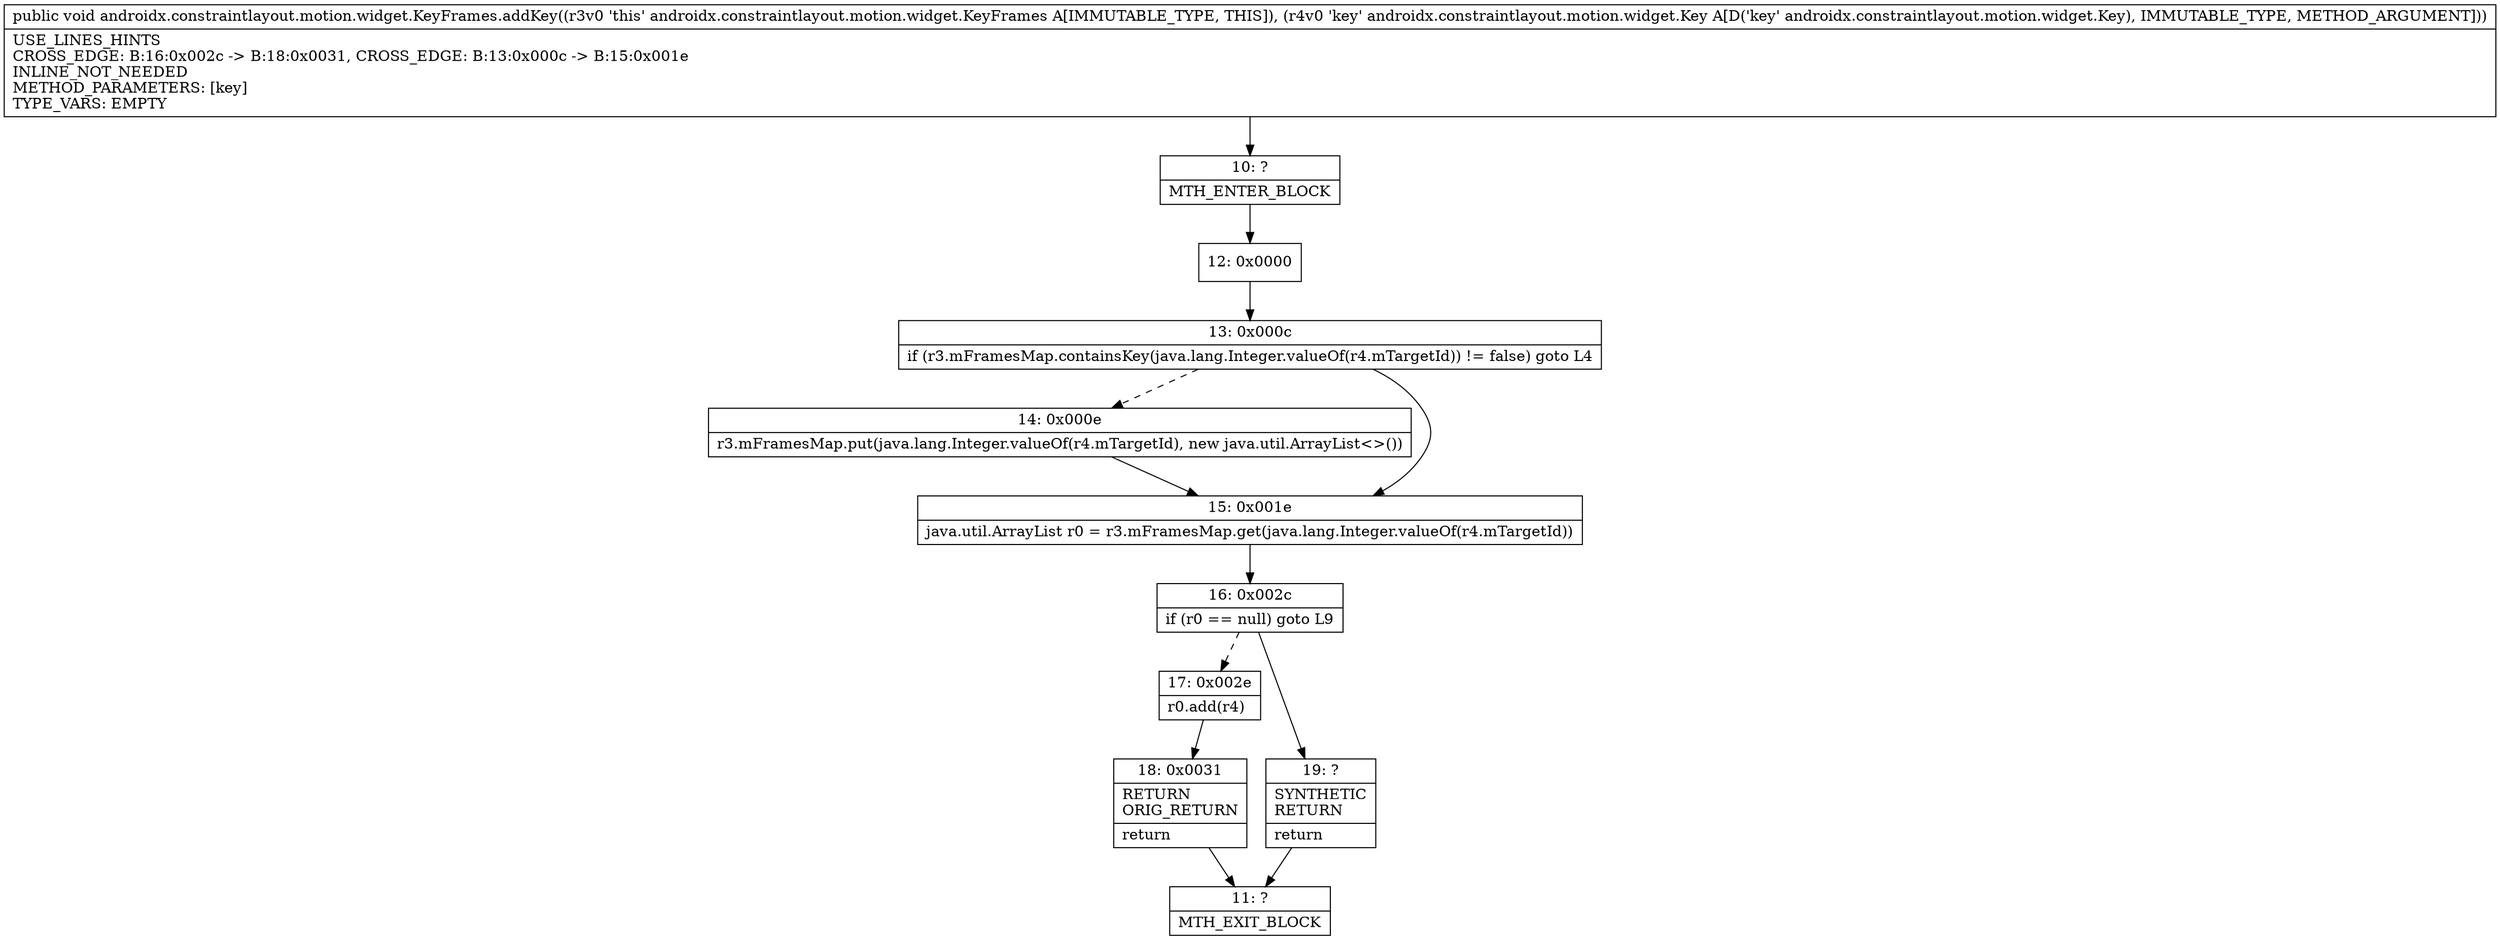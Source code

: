 digraph "CFG forandroidx.constraintlayout.motion.widget.KeyFrames.addKey(Landroidx\/constraintlayout\/motion\/widget\/Key;)V" {
Node_10 [shape=record,label="{10\:\ ?|MTH_ENTER_BLOCK\l}"];
Node_12 [shape=record,label="{12\:\ 0x0000}"];
Node_13 [shape=record,label="{13\:\ 0x000c|if (r3.mFramesMap.containsKey(java.lang.Integer.valueOf(r4.mTargetId)) != false) goto L4\l}"];
Node_14 [shape=record,label="{14\:\ 0x000e|r3.mFramesMap.put(java.lang.Integer.valueOf(r4.mTargetId), new java.util.ArrayList\<\>())\l}"];
Node_15 [shape=record,label="{15\:\ 0x001e|java.util.ArrayList r0 = r3.mFramesMap.get(java.lang.Integer.valueOf(r4.mTargetId))\l}"];
Node_16 [shape=record,label="{16\:\ 0x002c|if (r0 == null) goto L9\l}"];
Node_17 [shape=record,label="{17\:\ 0x002e|r0.add(r4)\l}"];
Node_18 [shape=record,label="{18\:\ 0x0031|RETURN\lORIG_RETURN\l|return\l}"];
Node_11 [shape=record,label="{11\:\ ?|MTH_EXIT_BLOCK\l}"];
Node_19 [shape=record,label="{19\:\ ?|SYNTHETIC\lRETURN\l|return\l}"];
MethodNode[shape=record,label="{public void androidx.constraintlayout.motion.widget.KeyFrames.addKey((r3v0 'this' androidx.constraintlayout.motion.widget.KeyFrames A[IMMUTABLE_TYPE, THIS]), (r4v0 'key' androidx.constraintlayout.motion.widget.Key A[D('key' androidx.constraintlayout.motion.widget.Key), IMMUTABLE_TYPE, METHOD_ARGUMENT]))  | USE_LINES_HINTS\lCROSS_EDGE: B:16:0x002c \-\> B:18:0x0031, CROSS_EDGE: B:13:0x000c \-\> B:15:0x001e\lINLINE_NOT_NEEDED\lMETHOD_PARAMETERS: [key]\lTYPE_VARS: EMPTY\l}"];
MethodNode -> Node_10;Node_10 -> Node_12;
Node_12 -> Node_13;
Node_13 -> Node_14[style=dashed];
Node_13 -> Node_15;
Node_14 -> Node_15;
Node_15 -> Node_16;
Node_16 -> Node_17[style=dashed];
Node_16 -> Node_19;
Node_17 -> Node_18;
Node_18 -> Node_11;
Node_19 -> Node_11;
}

